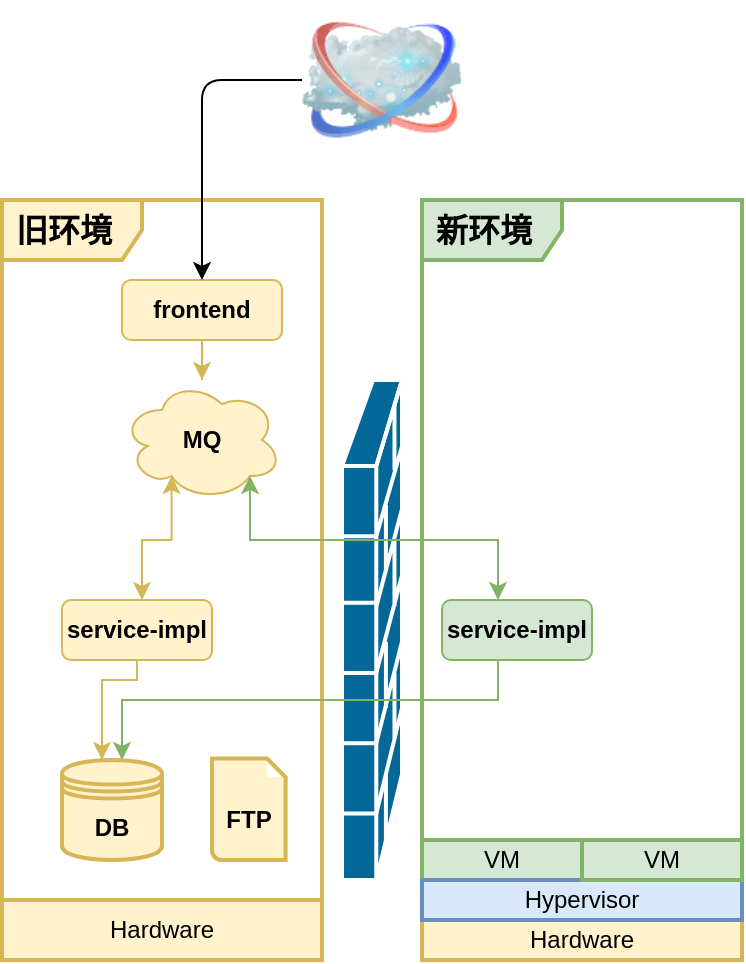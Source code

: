 <mxfile version="14.4.6" type="github" pages="2">
  <diagram id="Gk592L4hnnQ9GCLihXDh" name="stage1">
    <mxGraphModel dx="827" dy="439" grid="1" gridSize="10" guides="1" tooltips="1" connect="1" arrows="1" fold="1" page="1" pageScale="1" pageWidth="827" pageHeight="1169" math="0" shadow="0">
      <root>
        <mxCell id="0" />
        <object label="bk1" id="1">
          <mxCell parent="0" />
        </object>
        <mxCell id="yNH93C0ZbHh35sX8YeWS-34" value="旧环境" style="shape=umlFrame;whiteSpace=wrap;html=1;width=70;height=30;boundedLbl=1;verticalAlign=middle;align=left;spacingLeft=5;rounded=0;strokeColor=#d6b656;fillColor=#fff2cc;sketch=0;fontStyle=1;fontSize=16;strokeWidth=2;" vertex="1" parent="1">
          <mxGeometry x="180" y="160" width="160" height="380" as="geometry" />
        </mxCell>
        <mxCell id="f5HnmFyCWbLnepRgtMc0-1" value="新环境" style="shape=umlFrame;whiteSpace=wrap;html=1;width=70;height=30;boundedLbl=1;verticalAlign=middle;align=left;spacingLeft=5;rounded=0;strokeColor=#82b366;fillColor=#d5e8d4;sketch=0;fontStyle=1;fontSize=16;strokeWidth=2;" vertex="1" parent="1">
          <mxGeometry x="390" y="160" width="160" height="380" as="geometry" />
        </mxCell>
        <mxCell id="f5HnmFyCWbLnepRgtMc0-22" value="Hardware" style="rounded=0;whiteSpace=wrap;html=1;shadow=0;sketch=0;strokeColor=#d6b656;strokeWidth=2;fillColor=#fff2cc;" vertex="1" parent="1">
          <mxGeometry x="180" y="510" width="160" height="30" as="geometry" />
        </mxCell>
        <mxCell id="f5HnmFyCWbLnepRgtMc0-23" value="Hardware" style="rounded=0;whiteSpace=wrap;html=1;shadow=0;sketch=0;strokeColor=#d6b656;strokeWidth=2;fillColor=#fff2cc;" vertex="1" parent="1">
          <mxGeometry x="390" y="520" width="160" height="20" as="geometry" />
        </mxCell>
        <mxCell id="f5HnmFyCWbLnepRgtMc0-24" value="VM" style="rounded=0;whiteSpace=wrap;html=1;shadow=0;sketch=0;strokeColor=#82b366;strokeWidth=2;fillColor=#d5e8d4;" vertex="1" parent="1">
          <mxGeometry x="390" y="480" width="80" height="20" as="geometry" />
        </mxCell>
        <mxCell id="f5HnmFyCWbLnepRgtMc0-26" value="Hypervisor" style="rounded=0;whiteSpace=wrap;html=1;shadow=0;sketch=0;strokeColor=#6c8ebf;strokeWidth=2;fillColor=#dae8fc;" vertex="1" parent="1">
          <mxGeometry x="390" y="500" width="160" height="20" as="geometry" />
        </mxCell>
        <mxCell id="f5HnmFyCWbLnepRgtMc0-27" value="VM" style="rounded=0;whiteSpace=wrap;html=1;shadow=0;sketch=0;strokeColor=#82b366;strokeWidth=2;fillColor=#d5e8d4;" vertex="1" parent="1">
          <mxGeometry x="470" y="480" width="80" height="20" as="geometry" />
        </mxCell>
        <object label="run1" id="yNH93C0ZbHh35sX8YeWS-21">
          <mxCell parent="0" />
        </object>
        <mxCell id="yNH93C0ZbHh35sX8YeWS-22" value="" style="edgeStyle=orthogonalEdgeStyle;rounded=0;orthogonalLoop=1;jettySize=auto;html=1;fillColor=#fff2cc;strokeColor=#d6b656;fontStyle=1;startArrow=classic;startFill=1;exitX=0.31;exitY=0.8;exitDx=0;exitDy=0;exitPerimeter=0;" edge="1" parent="yNH93C0ZbHh35sX8YeWS-21" source="yNH93C0ZbHh35sX8YeWS-23" target="yNH93C0ZbHh35sX8YeWS-29">
          <mxGeometry relative="1" as="geometry">
            <Array as="points">
              <mxPoint x="265" y="330" />
              <mxPoint x="250" y="330" />
            </Array>
          </mxGeometry>
        </mxCell>
        <mxCell id="yNH93C0ZbHh35sX8YeWS-23" value="MQ" style="ellipse;shape=cloud;whiteSpace=wrap;html=1;fillColor=#fff2cc;strokeColor=#d6b656;fontStyle=1" vertex="1" parent="yNH93C0ZbHh35sX8YeWS-21">
          <mxGeometry x="240" y="250" width="80" height="60" as="geometry" />
        </mxCell>
        <mxCell id="yNH93C0ZbHh35sX8YeWS-24" style="edgeStyle=orthogonalEdgeStyle;rounded=0;orthogonalLoop=1;jettySize=auto;html=1;fillColor=#fff2cc;strokeColor=#d6b656;fontStyle=1" edge="1" parent="yNH93C0ZbHh35sX8YeWS-21" source="yNH93C0ZbHh35sX8YeWS-25" target="yNH93C0ZbHh35sX8YeWS-23">
          <mxGeometry relative="1" as="geometry" />
        </mxCell>
        <mxCell id="yNH93C0ZbHh35sX8YeWS-25" value="frontend" style="rounded=1;whiteSpace=wrap;html=1;fillColor=#fff2cc;strokeColor=#d6b656;fontStyle=1" vertex="1" parent="yNH93C0ZbHh35sX8YeWS-21">
          <mxGeometry x="240" y="200" width="80" height="30" as="geometry" />
        </mxCell>
        <mxCell id="yNH93C0ZbHh35sX8YeWS-26" value="" style="endArrow=classic;html=1;entryX=0.5;entryY=0;entryDx=0;entryDy=0;exitX=0;exitY=0.5;exitDx=0;exitDy=0;fontStyle=1" edge="1" parent="yNH93C0ZbHh35sX8YeWS-21" source="yNH93C0ZbHh35sX8YeWS-27" target="yNH93C0ZbHh35sX8YeWS-25">
          <mxGeometry width="50" height="50" relative="1" as="geometry">
            <mxPoint x="380" y="90" as="sourcePoint" />
            <mxPoint x="440" y="150" as="targetPoint" />
            <Array as="points">
              <mxPoint x="280" y="100" />
            </Array>
          </mxGeometry>
        </mxCell>
        <mxCell id="yNH93C0ZbHh35sX8YeWS-27" value="" style="image;html=1;image=img/lib/clip_art/networking/Cloud_128x128.png;fontStyle=1" vertex="1" parent="yNH93C0ZbHh35sX8YeWS-21">
          <mxGeometry x="330" y="60" width="80" height="80" as="geometry" />
        </mxCell>
        <mxCell id="yNH93C0ZbHh35sX8YeWS-28" value="" style="shape=mxgraph.cisco.security.firewall;html=1;pointerEvents=1;dashed=0;fillColor=#036897;strokeColor=#ffffff;strokeWidth=2;verticalLabelPosition=bottom;verticalAlign=top;align=center;outlineConnect=0;fontStyle=1" vertex="1" parent="yNH93C0ZbHh35sX8YeWS-21">
          <mxGeometry x="350" y="250" width="30" height="250" as="geometry" />
        </mxCell>
        <mxCell id="yNH93C0ZbHh35sX8YeWS-40" style="edgeStyle=orthogonalEdgeStyle;rounded=0;orthogonalLoop=1;jettySize=auto;html=1;exitX=0.5;exitY=1;exitDx=0;exitDy=0;fillColor=#fff2cc;strokeColor=#d6b656;fontStyle=1" edge="1" parent="yNH93C0ZbHh35sX8YeWS-21" source="yNH93C0ZbHh35sX8YeWS-29" target="yNH93C0ZbHh35sX8YeWS-38">
          <mxGeometry relative="1" as="geometry">
            <Array as="points">
              <mxPoint x="247" y="400" />
              <mxPoint x="230" y="400" />
            </Array>
          </mxGeometry>
        </mxCell>
        <mxCell id="yNH93C0ZbHh35sX8YeWS-29" value="service-impl" style="rounded=1;whiteSpace=wrap;html=1;fillColor=#fff2cc;strokeColor=#d6b656;fontStyle=1" vertex="1" parent="yNH93C0ZbHh35sX8YeWS-21">
          <mxGeometry x="210" y="360" width="75" height="30" as="geometry" />
        </mxCell>
        <mxCell id="yNH93C0ZbHh35sX8YeWS-30" value="" style="edgeStyle=orthogonalEdgeStyle;rounded=0;orthogonalLoop=1;jettySize=auto;html=1;fillColor=#d5e8d4;strokeColor=#82b366;fontStyle=1;startArrow=classic;startFill=1;exitX=0.8;exitY=0.8;exitDx=0;exitDy=0;exitPerimeter=0;" edge="1" parent="yNH93C0ZbHh35sX8YeWS-21" source="yNH93C0ZbHh35sX8YeWS-23" target="yNH93C0ZbHh35sX8YeWS-31">
          <mxGeometry relative="1" as="geometry">
            <mxPoint x="460" y="310" as="sourcePoint" />
            <Array as="points">
              <mxPoint x="304" y="330" />
              <mxPoint x="428" y="330" />
            </Array>
          </mxGeometry>
        </mxCell>
        <mxCell id="yNH93C0ZbHh35sX8YeWS-31" value="service-impl" style="rounded=1;whiteSpace=wrap;html=1;fillColor=#d5e8d4;strokeColor=#82b366;fontStyle=1" vertex="1" parent="yNH93C0ZbHh35sX8YeWS-21">
          <mxGeometry x="400" y="360" width="75" height="30" as="geometry" />
        </mxCell>
        <mxCell id="yNH93C0ZbHh35sX8YeWS-38" value="DB" style="shape=datastore;whiteSpace=wrap;html=1;sketch=0;strokeWidth=2;fillColor=#fff2cc;strokeColor=#d6b656;fontStyle=1" vertex="1" parent="yNH93C0ZbHh35sX8YeWS-21">
          <mxGeometry x="210" y="440" width="50" height="50" as="geometry" />
        </mxCell>
        <mxCell id="yNH93C0ZbHh35sX8YeWS-39" style="edgeStyle=orthogonalEdgeStyle;rounded=0;orthogonalLoop=1;jettySize=auto;html=1;fillColor=#d5e8d4;strokeColor=#82b366;fontStyle=1" edge="1" parent="yNH93C0ZbHh35sX8YeWS-21" target="yNH93C0ZbHh35sX8YeWS-38" source="yNH93C0ZbHh35sX8YeWS-31">
          <mxGeometry relative="1" as="geometry">
            <mxPoint x="427.5" y="390" as="sourcePoint" />
            <Array as="points">
              <mxPoint x="428" y="410" />
              <mxPoint x="240" y="410" />
            </Array>
          </mxGeometry>
        </mxCell>
        <mxCell id="f5HnmFyCWbLnepRgtMc0-19" value="" style="group;fontStyle=1" vertex="1" connectable="0" parent="yNH93C0ZbHh35sX8YeWS-21">
          <mxGeometry x="283.4" y="439.2" width="40" height="50.8" as="geometry" />
        </mxCell>
        <mxCell id="f5HnmFyCWbLnepRgtMc0-11" value="" style="shadow=0;dashed=0;html=1;strokeColor=#d6b656;fillColor=#fff2cc;labelPosition=center;verticalLabelPosition=bottom;verticalAlign=top;align=center;outlineConnect=0;shape=mxgraph.veeam.2d.file;sketch=0;strokeWidth=2;fontStyle=1" vertex="1" parent="f5HnmFyCWbLnepRgtMc0-19">
          <mxGeometry x="1.6" width="36.8" height="50.8" as="geometry" />
        </mxCell>
        <mxCell id="f5HnmFyCWbLnepRgtMc0-18" value="FTP" style="text;html=1;align=center;verticalAlign=middle;resizable=0;points=[];autosize=1;fontStyle=1" vertex="1" parent="f5HnmFyCWbLnepRgtMc0-19">
          <mxGeometry y="20.8" width="40" height="20" as="geometry" />
        </mxCell>
      </root>
    </mxGraphModel>
  </diagram>
  <diagram id="c3WHt_6JOhCdddGOZ3G9" name="Page-2">
    <mxGraphModel dx="868" dy="461" grid="1" gridSize="10" guides="1" tooltips="1" connect="1" arrows="1" fold="1" page="1" pageScale="1" pageWidth="827" pageHeight="1169" math="0" shadow="0">
      <root>
        <mxCell id="XTFp-0jO-gxrumauzBZG-0" />
        <mxCell id="XTFp-0jO-gxrumauzBZG-1" parent="XTFp-0jO-gxrumauzBZG-0" />
      </root>
    </mxGraphModel>
  </diagram>
</mxfile>

